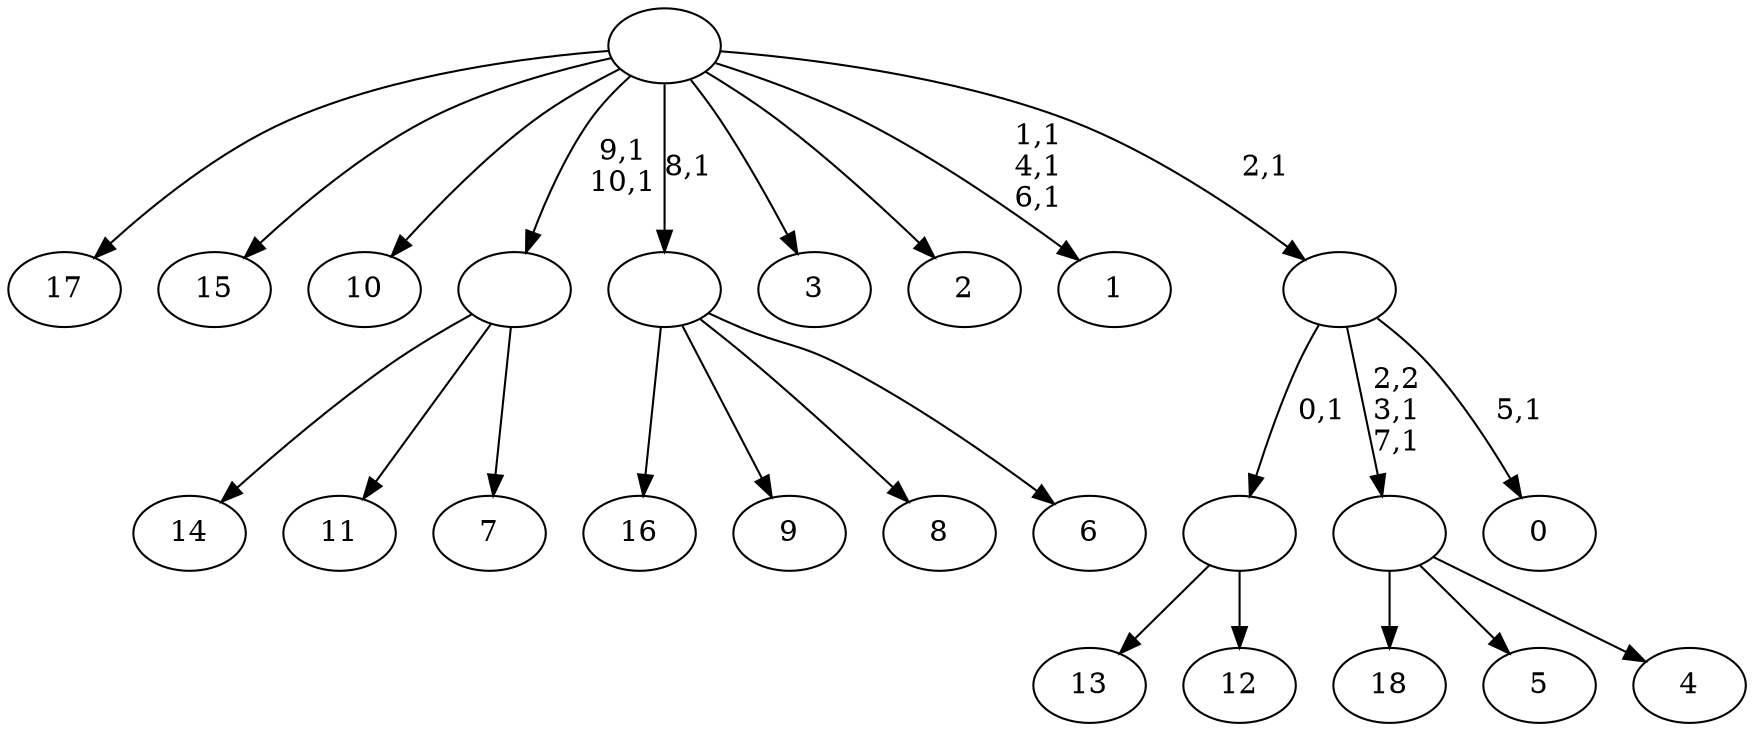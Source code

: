digraph T {
	30 [label="18"]
	29 [label="17"]
	28 [label="16"]
	27 [label="15"]
	26 [label="14"]
	25 [label="13"]
	24 [label="12"]
	23 [label=""]
	22 [label="11"]
	21 [label="10"]
	20 [label="9"]
	19 [label="8"]
	18 [label="7"]
	17 [label=""]
	15 [label="6"]
	14 [label=""]
	13 [label="5"]
	12 [label="4"]
	11 [label=""]
	9 [label="3"]
	8 [label="2"]
	7 [label="1"]
	3 [label="0"]
	1 [label=""]
	0 [label=""]
	23 -> 25 [label=""]
	23 -> 24 [label=""]
	17 -> 26 [label=""]
	17 -> 22 [label=""]
	17 -> 18 [label=""]
	14 -> 28 [label=""]
	14 -> 20 [label=""]
	14 -> 19 [label=""]
	14 -> 15 [label=""]
	11 -> 30 [label=""]
	11 -> 13 [label=""]
	11 -> 12 [label=""]
	1 -> 3 [label="5,1"]
	1 -> 11 [label="2,2\n3,1\n7,1"]
	1 -> 23 [label="0,1"]
	0 -> 7 [label="1,1\n4,1\n6,1"]
	0 -> 17 [label="9,1\n10,1"]
	0 -> 29 [label=""]
	0 -> 27 [label=""]
	0 -> 21 [label=""]
	0 -> 14 [label="8,1"]
	0 -> 9 [label=""]
	0 -> 8 [label=""]
	0 -> 1 [label="2,1"]
}
